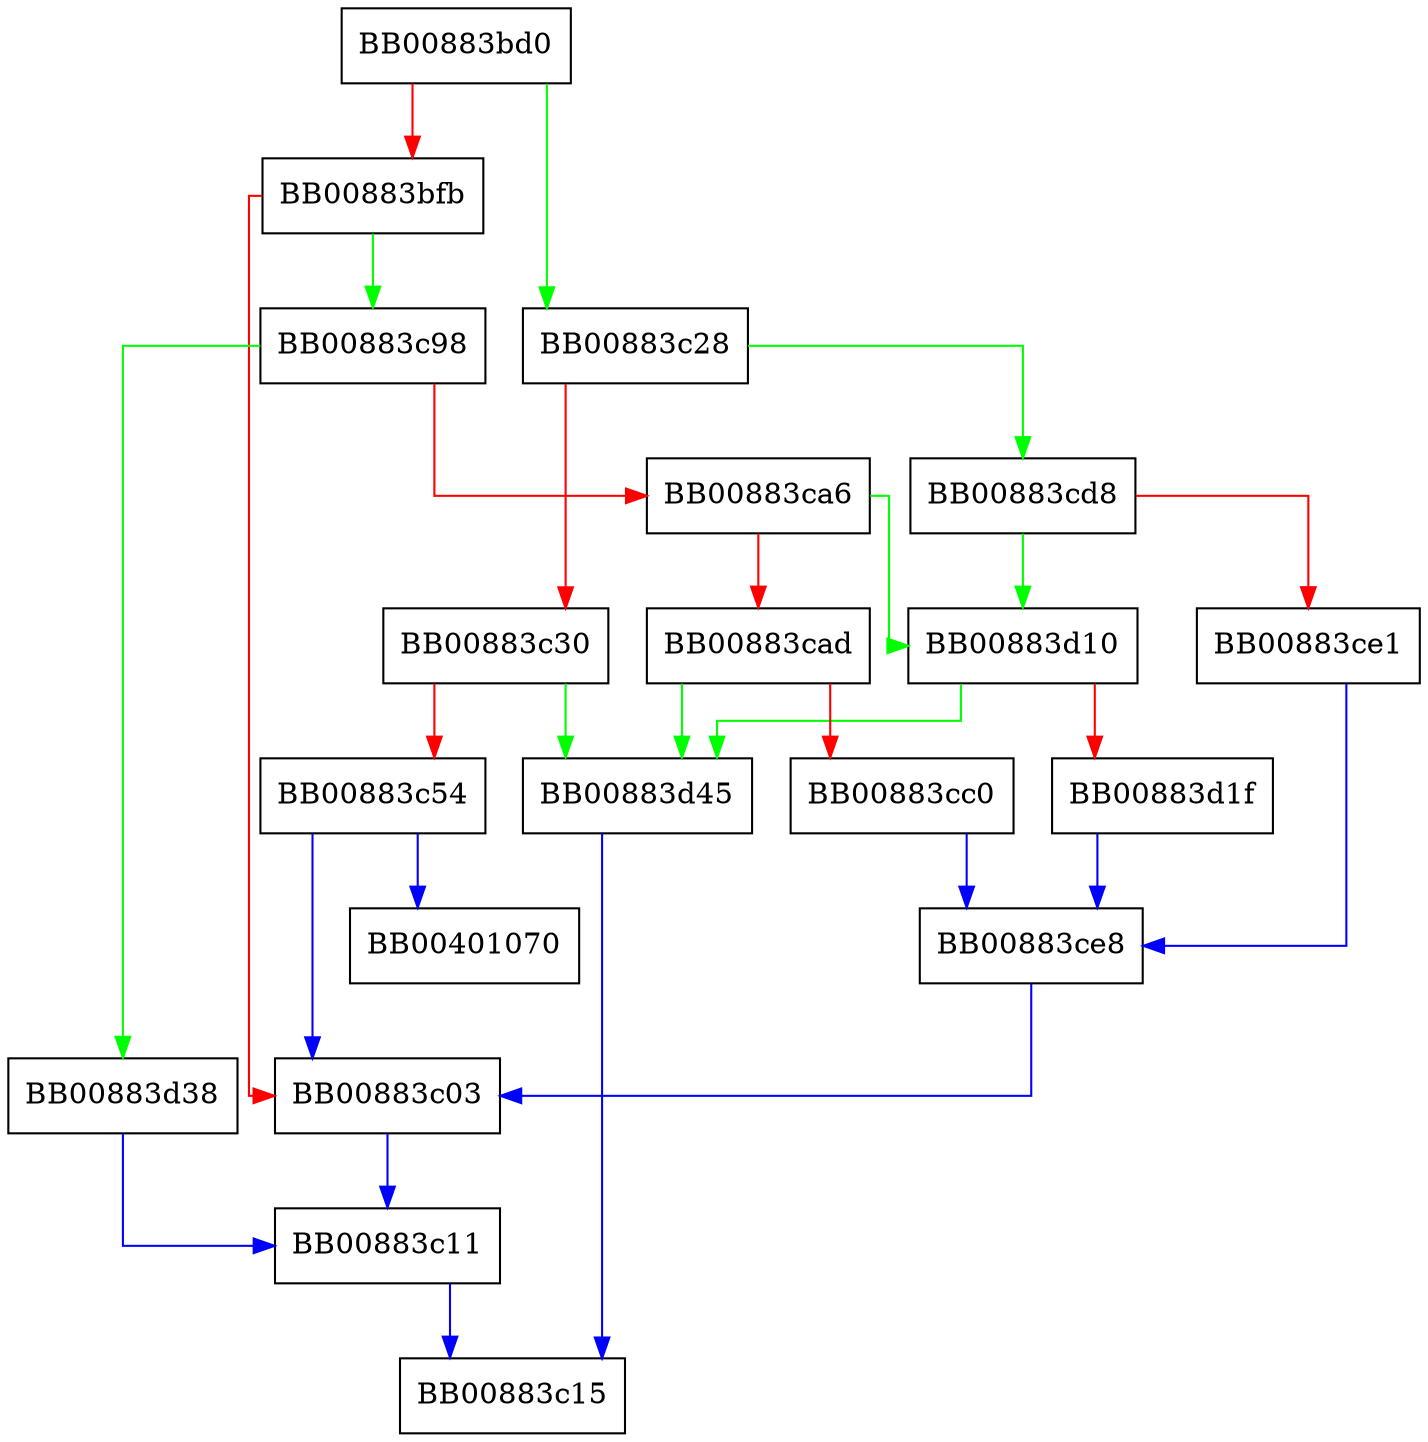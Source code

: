 digraph _IO_default_pbackfail {
  node [shape="box"];
  graph [splines=ortho];
  BB00883bd0 -> BB00883c28 [color="green"];
  BB00883bd0 -> BB00883bfb [color="red"];
  BB00883bfb -> BB00883c98 [color="green"];
  BB00883bfb -> BB00883c03 [color="red"];
  BB00883c03 -> BB00883c11 [color="blue"];
  BB00883c11 -> BB00883c15 [color="blue"];
  BB00883c28 -> BB00883cd8 [color="green"];
  BB00883c28 -> BB00883c30 [color="red"];
  BB00883c30 -> BB00883d45 [color="green"];
  BB00883c30 -> BB00883c54 [color="red"];
  BB00883c54 -> BB00401070 [color="blue"];
  BB00883c54 -> BB00883c03 [color="blue"];
  BB00883c98 -> BB00883d38 [color="green"];
  BB00883c98 -> BB00883ca6 [color="red"];
  BB00883ca6 -> BB00883d10 [color="green"];
  BB00883ca6 -> BB00883cad [color="red"];
  BB00883cad -> BB00883d45 [color="green"];
  BB00883cad -> BB00883cc0 [color="red"];
  BB00883cc0 -> BB00883ce8 [color="blue"];
  BB00883cd8 -> BB00883d10 [color="green"];
  BB00883cd8 -> BB00883ce1 [color="red"];
  BB00883ce1 -> BB00883ce8 [color="blue"];
  BB00883ce8 -> BB00883c03 [color="blue"];
  BB00883d10 -> BB00883d45 [color="green"];
  BB00883d10 -> BB00883d1f [color="red"];
  BB00883d1f -> BB00883ce8 [color="blue"];
  BB00883d38 -> BB00883c11 [color="blue"];
  BB00883d45 -> BB00883c15 [color="blue"];
}